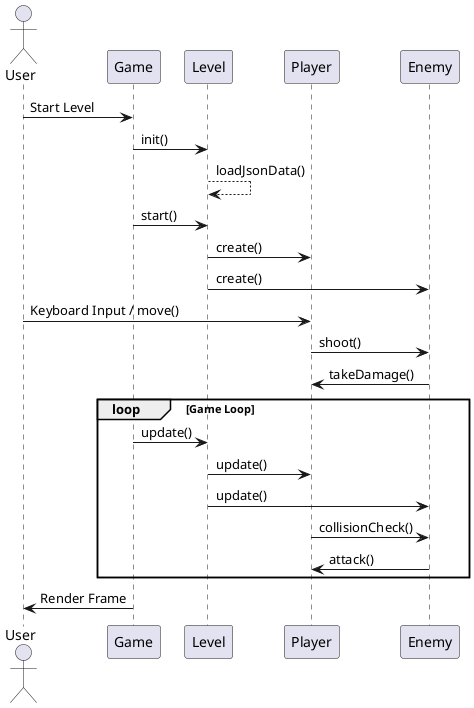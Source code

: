 @startuml
actor User
participant Game
participant Level
participant Player
participant Enemy

User -> Game: Start Level
Game -> Level: init()
Level --> Level: loadJsonData()
Game -> Level: start()
Level -> Player: create()
Level -> Enemy: create()
User -> Player: Keyboard Input / move()
Player -> Enemy: shoot()
Enemy -> Player: takeDamage()

loop Game Loop
    Game -> Level: update()
    Level -> Player: update()
    Level -> Enemy: update()
    Player -> Enemy: collisionCheck()
    Enemy -> Player: attack()
end

Game -> User: Render Frame
@enduml
